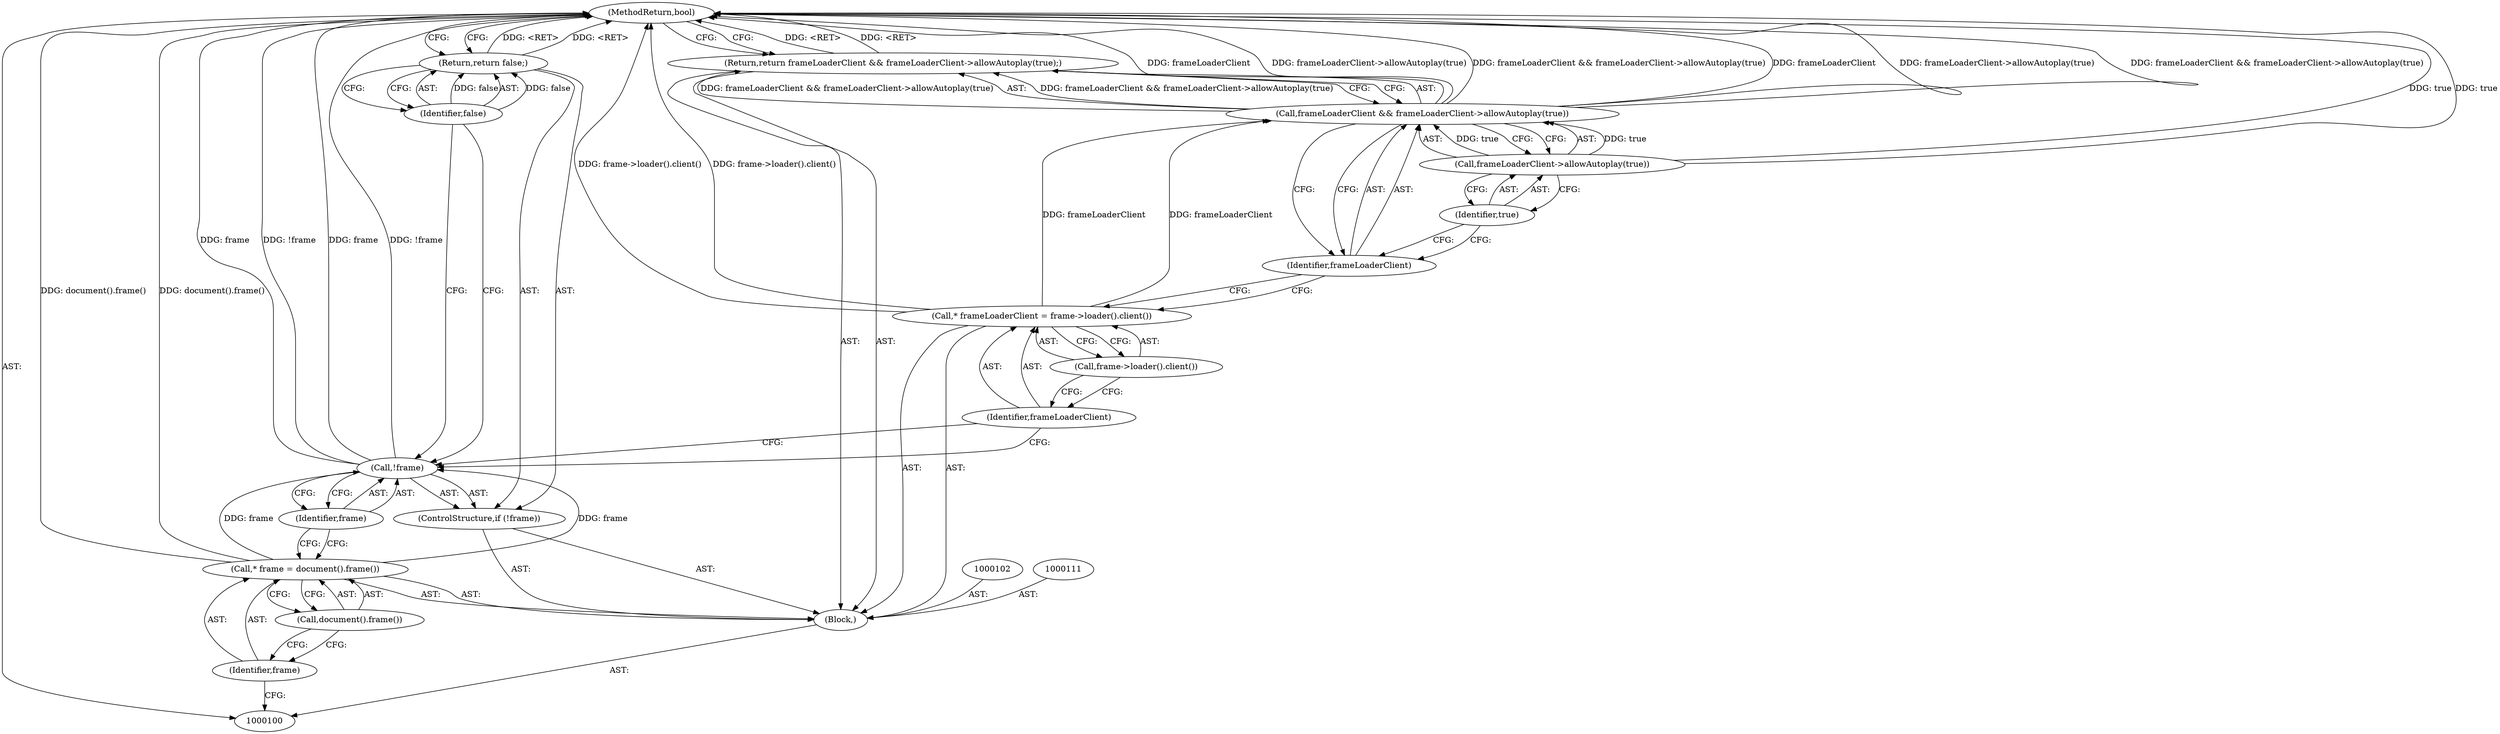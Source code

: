 digraph "0_Chrome_faaa2fd0a05f1622d9a8806da118d4f3b602e707_0" {
"1000120" [label="(MethodReturn,bool)"];
"1000101" [label="(Block,)"];
"1000103" [label="(Call,* frame = document().frame())"];
"1000104" [label="(Identifier,frame)"];
"1000105" [label="(Call,document().frame())"];
"1000106" [label="(ControlStructure,if (!frame))"];
"1000107" [label="(Call,!frame)"];
"1000108" [label="(Identifier,frame)"];
"1000110" [label="(Identifier,false)"];
"1000109" [label="(Return,return false;)"];
"1000112" [label="(Call,* frameLoaderClient = frame->loader().client())"];
"1000113" [label="(Identifier,frameLoaderClient)"];
"1000114" [label="(Call,frame->loader().client())"];
"1000115" [label="(Return,return frameLoaderClient && frameLoaderClient->allowAutoplay(true);)"];
"1000118" [label="(Call,frameLoaderClient->allowAutoplay(true))"];
"1000119" [label="(Identifier,true)"];
"1000116" [label="(Call,frameLoaderClient && frameLoaderClient->allowAutoplay(true))"];
"1000117" [label="(Identifier,frameLoaderClient)"];
"1000120" -> "1000100"  [label="AST: "];
"1000120" -> "1000109"  [label="CFG: "];
"1000120" -> "1000115"  [label="CFG: "];
"1000116" -> "1000120"  [label="DDG: frameLoaderClient"];
"1000116" -> "1000120"  [label="DDG: frameLoaderClient->allowAutoplay(true)"];
"1000116" -> "1000120"  [label="DDG: frameLoaderClient && frameLoaderClient->allowAutoplay(true)"];
"1000107" -> "1000120"  [label="DDG: frame"];
"1000107" -> "1000120"  [label="DDG: !frame"];
"1000103" -> "1000120"  [label="DDG: document().frame()"];
"1000112" -> "1000120"  [label="DDG: frame->loader().client()"];
"1000118" -> "1000120"  [label="DDG: true"];
"1000115" -> "1000120"  [label="DDG: <RET>"];
"1000109" -> "1000120"  [label="DDG: <RET>"];
"1000101" -> "1000100"  [label="AST: "];
"1000102" -> "1000101"  [label="AST: "];
"1000103" -> "1000101"  [label="AST: "];
"1000106" -> "1000101"  [label="AST: "];
"1000111" -> "1000101"  [label="AST: "];
"1000112" -> "1000101"  [label="AST: "];
"1000115" -> "1000101"  [label="AST: "];
"1000103" -> "1000101"  [label="AST: "];
"1000103" -> "1000105"  [label="CFG: "];
"1000104" -> "1000103"  [label="AST: "];
"1000105" -> "1000103"  [label="AST: "];
"1000108" -> "1000103"  [label="CFG: "];
"1000103" -> "1000120"  [label="DDG: document().frame()"];
"1000103" -> "1000107"  [label="DDG: frame"];
"1000104" -> "1000103"  [label="AST: "];
"1000104" -> "1000100"  [label="CFG: "];
"1000105" -> "1000104"  [label="CFG: "];
"1000105" -> "1000103"  [label="AST: "];
"1000105" -> "1000104"  [label="CFG: "];
"1000103" -> "1000105"  [label="CFG: "];
"1000106" -> "1000101"  [label="AST: "];
"1000107" -> "1000106"  [label="AST: "];
"1000109" -> "1000106"  [label="AST: "];
"1000107" -> "1000106"  [label="AST: "];
"1000107" -> "1000108"  [label="CFG: "];
"1000108" -> "1000107"  [label="AST: "];
"1000110" -> "1000107"  [label="CFG: "];
"1000113" -> "1000107"  [label="CFG: "];
"1000107" -> "1000120"  [label="DDG: frame"];
"1000107" -> "1000120"  [label="DDG: !frame"];
"1000103" -> "1000107"  [label="DDG: frame"];
"1000108" -> "1000107"  [label="AST: "];
"1000108" -> "1000103"  [label="CFG: "];
"1000107" -> "1000108"  [label="CFG: "];
"1000110" -> "1000109"  [label="AST: "];
"1000110" -> "1000107"  [label="CFG: "];
"1000109" -> "1000110"  [label="CFG: "];
"1000110" -> "1000109"  [label="DDG: false"];
"1000109" -> "1000106"  [label="AST: "];
"1000109" -> "1000110"  [label="CFG: "];
"1000110" -> "1000109"  [label="AST: "];
"1000120" -> "1000109"  [label="CFG: "];
"1000109" -> "1000120"  [label="DDG: <RET>"];
"1000110" -> "1000109"  [label="DDG: false"];
"1000112" -> "1000101"  [label="AST: "];
"1000112" -> "1000114"  [label="CFG: "];
"1000113" -> "1000112"  [label="AST: "];
"1000114" -> "1000112"  [label="AST: "];
"1000117" -> "1000112"  [label="CFG: "];
"1000112" -> "1000120"  [label="DDG: frame->loader().client()"];
"1000112" -> "1000116"  [label="DDG: frameLoaderClient"];
"1000113" -> "1000112"  [label="AST: "];
"1000113" -> "1000107"  [label="CFG: "];
"1000114" -> "1000113"  [label="CFG: "];
"1000114" -> "1000112"  [label="AST: "];
"1000114" -> "1000113"  [label="CFG: "];
"1000112" -> "1000114"  [label="CFG: "];
"1000115" -> "1000101"  [label="AST: "];
"1000115" -> "1000116"  [label="CFG: "];
"1000116" -> "1000115"  [label="AST: "];
"1000120" -> "1000115"  [label="CFG: "];
"1000115" -> "1000120"  [label="DDG: <RET>"];
"1000116" -> "1000115"  [label="DDG: frameLoaderClient && frameLoaderClient->allowAutoplay(true)"];
"1000118" -> "1000116"  [label="AST: "];
"1000118" -> "1000119"  [label="CFG: "];
"1000119" -> "1000118"  [label="AST: "];
"1000116" -> "1000118"  [label="CFG: "];
"1000118" -> "1000120"  [label="DDG: true"];
"1000118" -> "1000116"  [label="DDG: true"];
"1000119" -> "1000118"  [label="AST: "];
"1000119" -> "1000117"  [label="CFG: "];
"1000118" -> "1000119"  [label="CFG: "];
"1000116" -> "1000115"  [label="AST: "];
"1000116" -> "1000117"  [label="CFG: "];
"1000116" -> "1000118"  [label="CFG: "];
"1000117" -> "1000116"  [label="AST: "];
"1000118" -> "1000116"  [label="AST: "];
"1000115" -> "1000116"  [label="CFG: "];
"1000116" -> "1000120"  [label="DDG: frameLoaderClient"];
"1000116" -> "1000120"  [label="DDG: frameLoaderClient->allowAutoplay(true)"];
"1000116" -> "1000120"  [label="DDG: frameLoaderClient && frameLoaderClient->allowAutoplay(true)"];
"1000116" -> "1000115"  [label="DDG: frameLoaderClient && frameLoaderClient->allowAutoplay(true)"];
"1000112" -> "1000116"  [label="DDG: frameLoaderClient"];
"1000118" -> "1000116"  [label="DDG: true"];
"1000117" -> "1000116"  [label="AST: "];
"1000117" -> "1000112"  [label="CFG: "];
"1000119" -> "1000117"  [label="CFG: "];
"1000116" -> "1000117"  [label="CFG: "];
}
